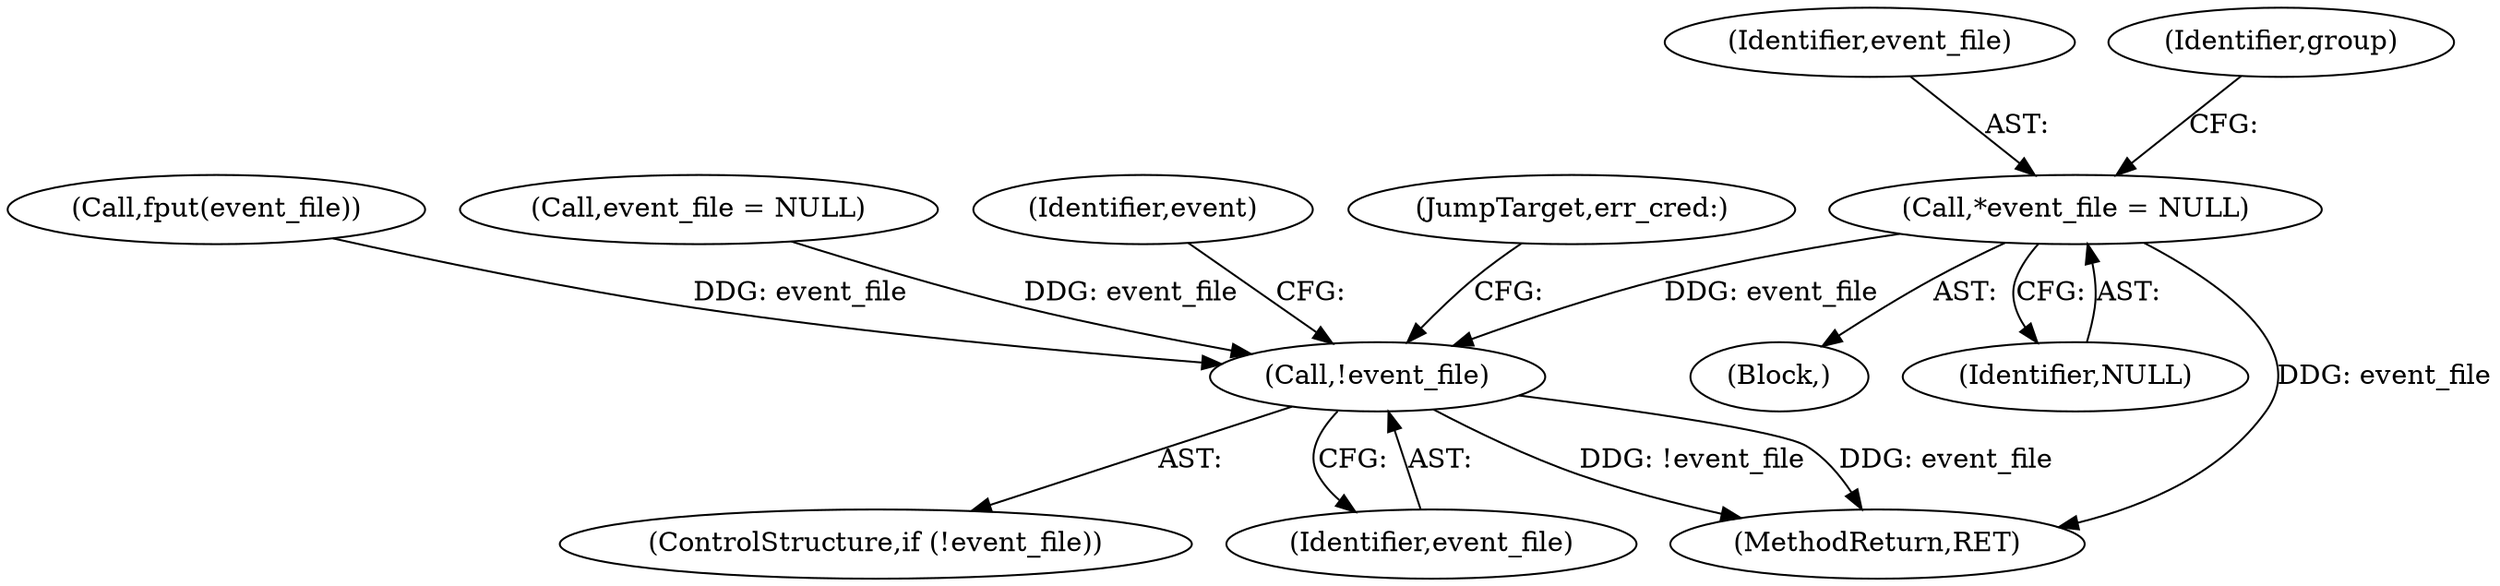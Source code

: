 digraph "0_linux_321027c1fe77f892f4ea07846aeae08cefbbb290@pointer" {
"1000155" [label="(Call,*event_file = NULL)"];
"1000829" [label="(Call,!event_file)"];
"1000156" [label="(Identifier,event_file)"];
"1000820" [label="(Call,fput(event_file))"];
"1000828" [label="(ControlStructure,if (!event_file))"];
"1000829" [label="(Call,!event_file)"];
"1000611" [label="(Call,event_file = NULL)"];
"1000160" [label="(Identifier,group)"];
"1000155" [label="(Call,*event_file = NULL)"];
"1000140" [label="(Block,)"];
"1000830" [label="(Identifier,event_file)"];
"1000832" [label="(Identifier,event)"];
"1000157" [label="(Identifier,NULL)"];
"1000833" [label="(JumpTarget,err_cred:)"];
"1000858" [label="(MethodReturn,RET)"];
"1000155" -> "1000140"  [label="AST: "];
"1000155" -> "1000157"  [label="CFG: "];
"1000156" -> "1000155"  [label="AST: "];
"1000157" -> "1000155"  [label="AST: "];
"1000160" -> "1000155"  [label="CFG: "];
"1000155" -> "1000858"  [label="DDG: event_file"];
"1000155" -> "1000829"  [label="DDG: event_file"];
"1000829" -> "1000828"  [label="AST: "];
"1000829" -> "1000830"  [label="CFG: "];
"1000830" -> "1000829"  [label="AST: "];
"1000832" -> "1000829"  [label="CFG: "];
"1000833" -> "1000829"  [label="CFG: "];
"1000829" -> "1000858"  [label="DDG: !event_file"];
"1000829" -> "1000858"  [label="DDG: event_file"];
"1000611" -> "1000829"  [label="DDG: event_file"];
"1000820" -> "1000829"  [label="DDG: event_file"];
}

